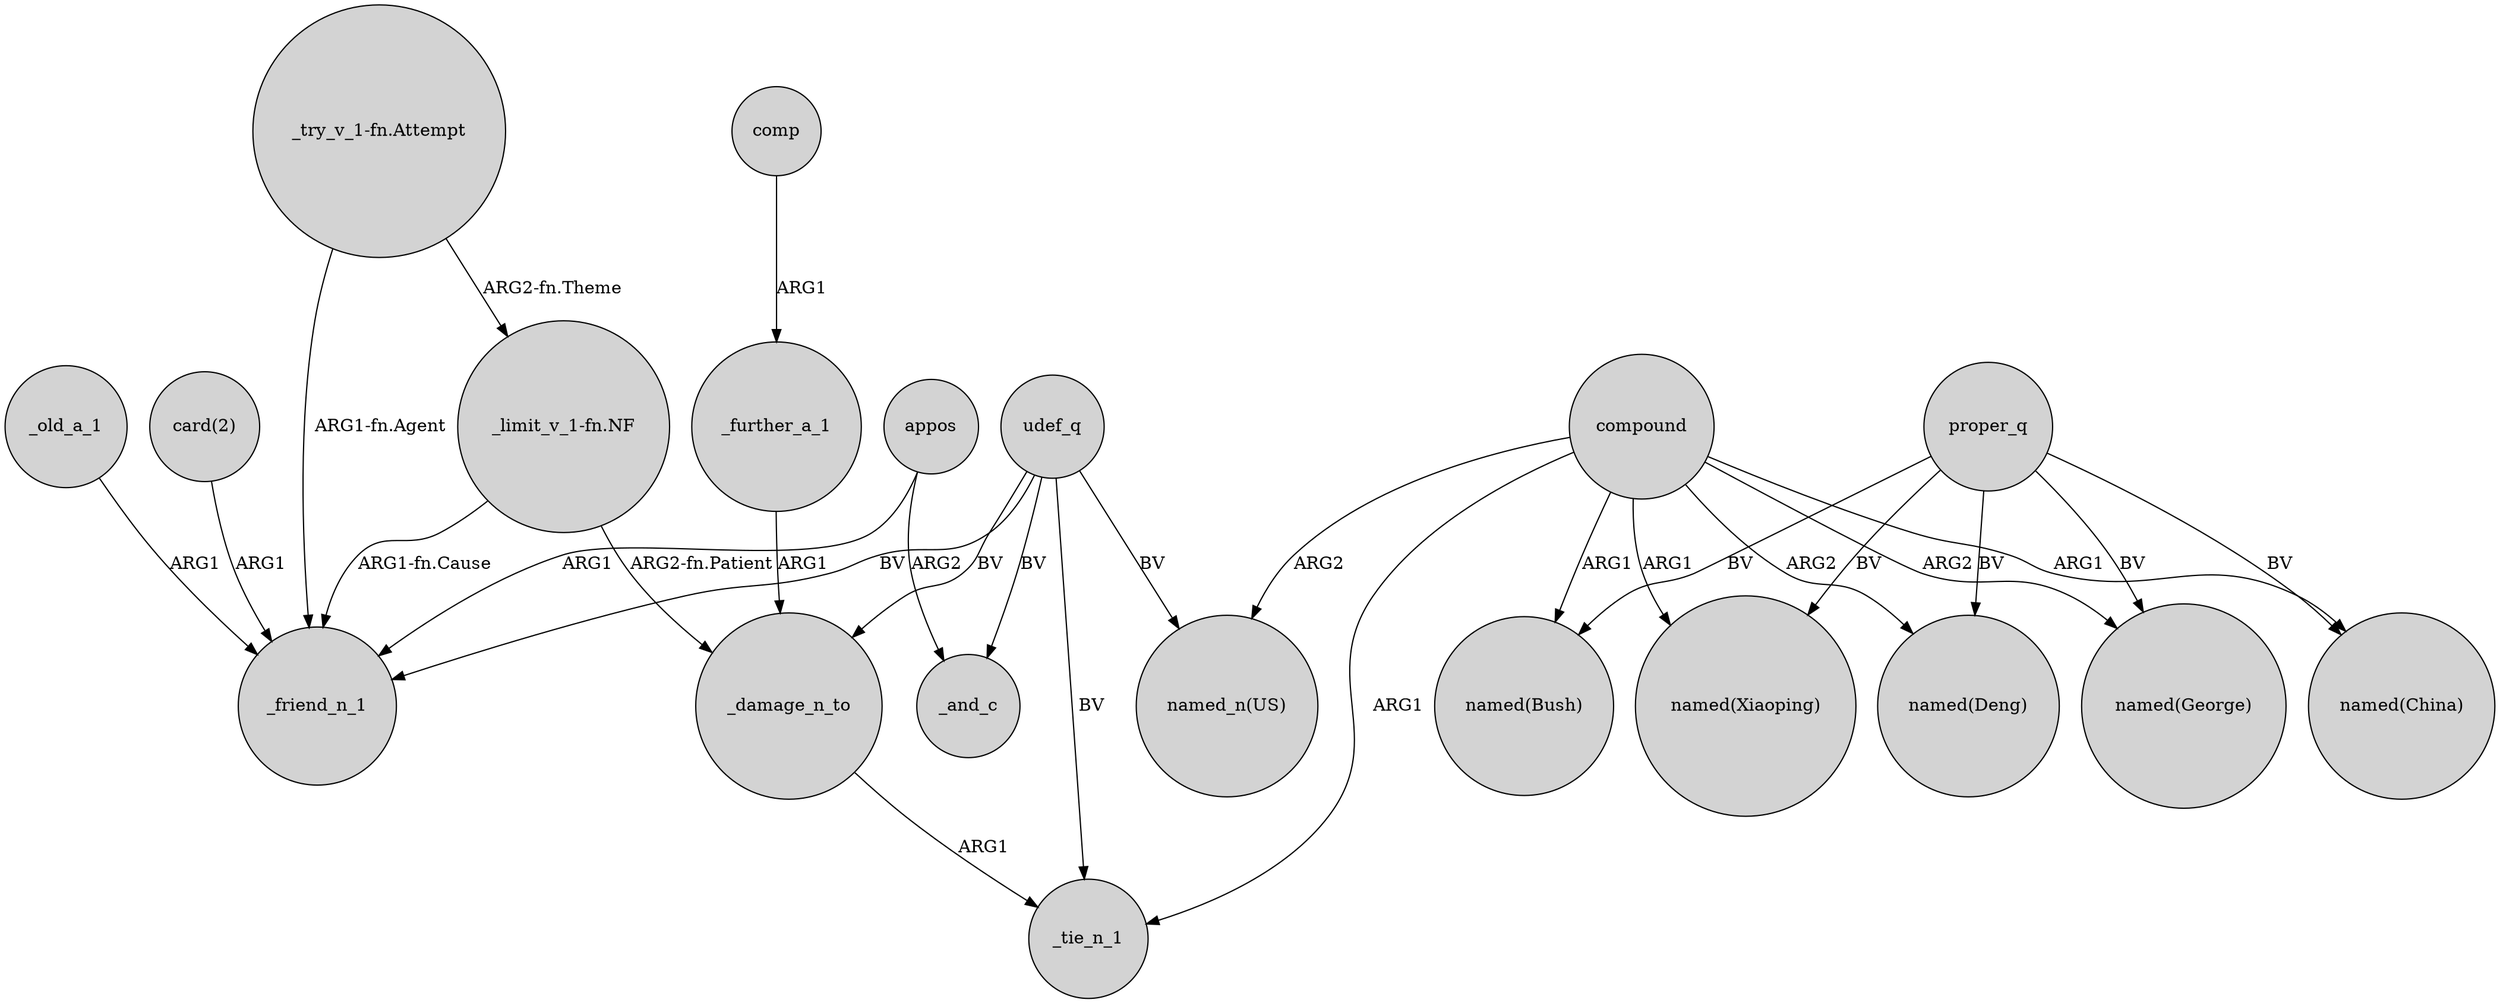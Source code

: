 digraph {
	node [shape=circle style=filled]
	"_limit_v_1-fn.NF" -> _friend_n_1 [label="ARG1-fn.Cause"]
	"card(2)" -> _friend_n_1 [label=ARG1]
	udef_q -> "named_n(US)" [label=BV]
	_old_a_1 -> _friend_n_1 [label=ARG1]
	"_try_v_1-fn.Attempt" -> _friend_n_1 [label="ARG1-fn.Agent"]
	"_limit_v_1-fn.NF" -> _damage_n_to [label="ARG2-fn.Patient"]
	udef_q -> _tie_n_1 [label=BV]
	appos -> _friend_n_1 [label=ARG1]
	compound -> _tie_n_1 [label=ARG1]
	compound -> "named(George)" [label=ARG2]
	_further_a_1 -> _damage_n_to [label=ARG1]
	compound -> "named_n(US)" [label=ARG2]
	"_try_v_1-fn.Attempt" -> "_limit_v_1-fn.NF" [label="ARG2-fn.Theme"]
	_damage_n_to -> _tie_n_1 [label=ARG1]
	compound -> "named(Xiaoping)" [label=ARG1]
	proper_q -> "named(Xiaoping)" [label=BV]
	appos -> _and_c [label=ARG2]
	comp -> _further_a_1 [label=ARG1]
	udef_q -> _damage_n_to [label=BV]
	proper_q -> "named(Bush)" [label=BV]
	proper_q -> "named(George)" [label=BV]
	compound -> "named(Deng)" [label=ARG2]
	compound -> "named(China)" [label=ARG1]
	udef_q -> _friend_n_1 [label=BV]
	proper_q -> "named(China)" [label=BV]
	udef_q -> _and_c [label=BV]
	compound -> "named(Bush)" [label=ARG1]
	proper_q -> "named(Deng)" [label=BV]
}
